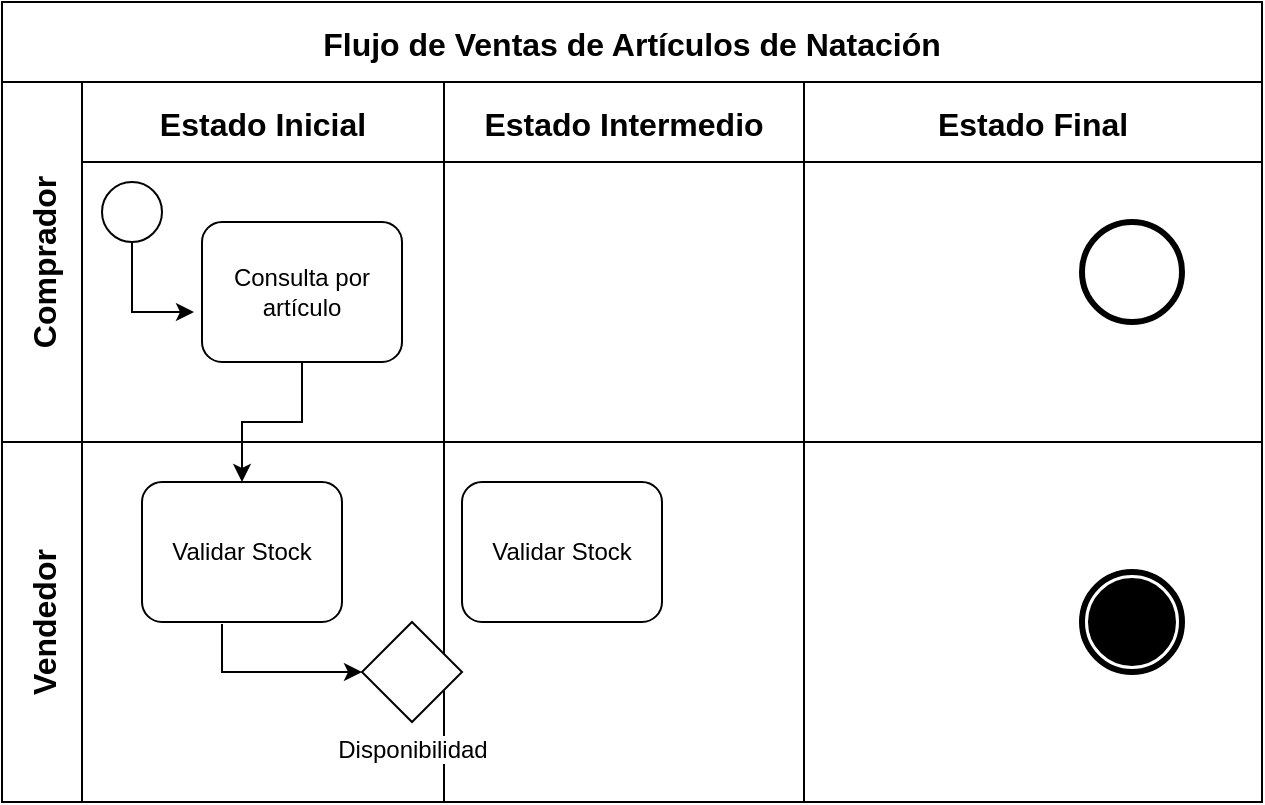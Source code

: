 <mxfile version="24.7.6">
  <diagram name="Venta" id="uZIWuDig2zUaR7RfT_NO">
    <mxGraphModel dx="880" dy="426" grid="1" gridSize="10" guides="1" tooltips="1" connect="1" arrows="1" fold="1" page="1" pageScale="1" pageWidth="827" pageHeight="1169" math="0" shadow="0">
      <root>
        <mxCell id="0" />
        <mxCell id="1" parent="0" />
        <mxCell id="lSOLlbwHumyx7aa0wNRr-1" value="Flujo de Ventas de Artículos de Natación" style="shape=table;childLayout=tableLayout;startSize=40;collapsible=0;recursiveResize=0;expand=0;fontSize=16;fontStyle=1" vertex="1" parent="1">
          <mxGeometry x="110" y="20" width="630" height="400" as="geometry" />
        </mxCell>
        <mxCell id="lSOLlbwHumyx7aa0wNRr-2" value="Comprador" style="shape=tableRow;horizontal=0;swimlaneHead=0;swimlaneBody=0;top=0;left=0;strokeColor=inherit;bottom=0;right=0;dropTarget=0;fontStyle=1;fillColor=none;points=[[0,0.5],[1,0.5]];portConstraint=eastwest;startSize=40;collapsible=0;recursiveResize=0;expand=0;fontSize=16;" vertex="1" parent="lSOLlbwHumyx7aa0wNRr-1">
          <mxGeometry y="40" width="630" height="180" as="geometry" />
        </mxCell>
        <mxCell id="lSOLlbwHumyx7aa0wNRr-3" value="Estado Inicial" style="swimlane;swimlaneHead=0;swimlaneBody=0;fontStyle=1;strokeColor=inherit;connectable=0;fillColor=none;startSize=40;collapsible=0;recursiveResize=0;expand=0;fontSize=16;" vertex="1" parent="lSOLlbwHumyx7aa0wNRr-2">
          <mxGeometry x="40" width="181" height="180" as="geometry">
            <mxRectangle width="181" height="180" as="alternateBounds" />
          </mxGeometry>
        </mxCell>
        <mxCell id="lSOLlbwHumyx7aa0wNRr-16" value="" style="points=[[0.145,0.145,0],[0.5,0,0],[0.855,0.145,0],[1,0.5,0],[0.855,0.855,0],[0.5,1,0],[0.145,0.855,0],[0,0.5,0]];shape=mxgraph.bpmn.event;html=1;verticalLabelPosition=bottom;labelBackgroundColor=#ffffff;verticalAlign=top;align=center;perimeter=ellipsePerimeter;outlineConnect=0;aspect=fixed;outline=standard;symbol=general;" vertex="1" parent="lSOLlbwHumyx7aa0wNRr-3">
          <mxGeometry x="10" y="50" width="30" height="30" as="geometry" />
        </mxCell>
        <mxCell id="lSOLlbwHumyx7aa0wNRr-17" value="Consulta por artí&lt;span style=&quot;background-color: initial;&quot;&gt;culo&lt;/span&gt;" style="rounded=1;whiteSpace=wrap;html=1;container=1;collapsible=0;absoluteArcSize=1;arcSize=20;childLayout=stackLayout;horizontal=1;horizontalStack=0;resizeParent=1;resizeParentMax=0;resizeLast=0;" vertex="1" parent="lSOLlbwHumyx7aa0wNRr-3">
          <mxGeometry x="60" y="70" width="100" height="70" as="geometry" />
        </mxCell>
        <mxCell id="lSOLlbwHumyx7aa0wNRr-20" style="edgeStyle=orthogonalEdgeStyle;rounded=0;orthogonalLoop=1;jettySize=auto;html=1;entryX=-0.04;entryY=0.643;entryDx=0;entryDy=0;entryPerimeter=0;exitX=0.5;exitY=1;exitDx=0;exitDy=0;exitPerimeter=0;" edge="1" parent="lSOLlbwHumyx7aa0wNRr-3" source="lSOLlbwHumyx7aa0wNRr-16" target="lSOLlbwHumyx7aa0wNRr-17">
          <mxGeometry relative="1" as="geometry" />
        </mxCell>
        <mxCell id="lSOLlbwHumyx7aa0wNRr-4" value="Estado Intermedio" style="swimlane;swimlaneHead=0;swimlaneBody=0;fontStyle=1;strokeColor=inherit;connectable=0;fillColor=none;startSize=40;collapsible=0;recursiveResize=0;expand=0;fontSize=16;" vertex="1" parent="lSOLlbwHumyx7aa0wNRr-2">
          <mxGeometry x="221" width="180" height="180" as="geometry">
            <mxRectangle width="180" height="180" as="alternateBounds" />
          </mxGeometry>
        </mxCell>
        <mxCell id="lSOLlbwHumyx7aa0wNRr-5" value="Estado Final" style="swimlane;swimlaneHead=0;swimlaneBody=0;fontStyle=1;strokeColor=inherit;connectable=0;fillColor=none;startSize=40;collapsible=0;recursiveResize=0;expand=0;fontSize=16;" vertex="1" parent="lSOLlbwHumyx7aa0wNRr-2">
          <mxGeometry x="401" width="229" height="180" as="geometry">
            <mxRectangle width="229" height="180" as="alternateBounds" />
          </mxGeometry>
        </mxCell>
        <mxCell id="lSOLlbwHumyx7aa0wNRr-15" value="" style="points=[[0.145,0.145,0],[0.5,0,0],[0.855,0.145,0],[1,0.5,0],[0.855,0.855,0],[0.5,1,0],[0.145,0.855,0],[0,0.5,0]];shape=mxgraph.bpmn.event;html=1;verticalLabelPosition=bottom;labelBackgroundColor=#ffffff;verticalAlign=top;align=center;perimeter=ellipsePerimeter;outlineConnect=0;aspect=fixed;outline=end;symbol=terminate2;" vertex="1" parent="lSOLlbwHumyx7aa0wNRr-5">
          <mxGeometry x="139" y="70" width="50" height="50" as="geometry" />
        </mxCell>
        <mxCell id="lSOLlbwHumyx7aa0wNRr-6" value="Vendedor" style="shape=tableRow;horizontal=0;swimlaneHead=0;swimlaneBody=0;top=0;left=0;strokeColor=inherit;bottom=0;right=0;dropTarget=0;fontStyle=1;fillColor=none;points=[[0,0.5],[1,0.5]];portConstraint=eastwest;startSize=40;collapsible=0;recursiveResize=0;expand=0;fontSize=16;" vertex="1" parent="lSOLlbwHumyx7aa0wNRr-1">
          <mxGeometry y="220" width="630" height="180" as="geometry" />
        </mxCell>
        <mxCell id="lSOLlbwHumyx7aa0wNRr-7" value="" style="swimlane;swimlaneHead=0;swimlaneBody=0;fontStyle=1;connectable=0;strokeColor=inherit;fillColor=none;startSize=0;collapsible=0;recursiveResize=0;expand=0;fontSize=16;" vertex="1" parent="lSOLlbwHumyx7aa0wNRr-6">
          <mxGeometry x="40" width="181" height="180" as="geometry">
            <mxRectangle width="181" height="180" as="alternateBounds" />
          </mxGeometry>
        </mxCell>
        <mxCell id="lSOLlbwHumyx7aa0wNRr-26" style="edgeStyle=orthogonalEdgeStyle;rounded=0;orthogonalLoop=1;jettySize=auto;html=1;exitX=0.4;exitY=1.014;exitDx=0;exitDy=0;exitPerimeter=0;" edge="1" parent="lSOLlbwHumyx7aa0wNRr-7" source="lSOLlbwHumyx7aa0wNRr-25" target="lSOLlbwHumyx7aa0wNRr-18">
          <mxGeometry relative="1" as="geometry" />
        </mxCell>
        <mxCell id="lSOLlbwHumyx7aa0wNRr-25" value="Validar Stock" style="rounded=1;whiteSpace=wrap;html=1;container=1;collapsible=0;absoluteArcSize=1;arcSize=20;childLayout=stackLayout;horizontal=1;horizontalStack=0;resizeParent=1;resizeParentMax=0;resizeLast=0;" vertex="1" parent="lSOLlbwHumyx7aa0wNRr-7">
          <mxGeometry x="30" y="20" width="100" height="70" as="geometry" />
        </mxCell>
        <mxCell id="lSOLlbwHumyx7aa0wNRr-18" value="Disponibilidad" style="points=[[0.25,0.25,0],[0.5,0,0],[0.75,0.25,0],[1,0.5,0],[0.75,0.75,0],[0.5,1,0],[0.25,0.75,0],[0,0.5,0]];shape=mxgraph.bpmn.gateway2;html=1;verticalLabelPosition=bottom;labelBackgroundColor=#ffffff;verticalAlign=top;align=center;perimeter=rhombusPerimeter;outlineConnect=0;outline=none;symbol=none;" vertex="1" parent="lSOLlbwHumyx7aa0wNRr-7">
          <mxGeometry x="140" y="90" width="50" height="50" as="geometry" />
        </mxCell>
        <mxCell id="lSOLlbwHumyx7aa0wNRr-8" value="" style="swimlane;swimlaneHead=0;swimlaneBody=0;fontStyle=1;connectable=0;strokeColor=inherit;fillColor=none;startSize=0;collapsible=0;recursiveResize=0;expand=0;fontSize=16;" vertex="1" parent="lSOLlbwHumyx7aa0wNRr-6">
          <mxGeometry x="221" width="180" height="180" as="geometry">
            <mxRectangle width="180" height="180" as="alternateBounds" />
          </mxGeometry>
        </mxCell>
        <mxCell id="lSOLlbwHumyx7aa0wNRr-27" value="Validar Stock" style="rounded=1;whiteSpace=wrap;html=1;container=1;collapsible=0;absoluteArcSize=1;arcSize=20;childLayout=stackLayout;horizontal=1;horizontalStack=0;resizeParent=1;resizeParentMax=0;resizeLast=0;" vertex="1" parent="lSOLlbwHumyx7aa0wNRr-8">
          <mxGeometry x="9" y="20" width="100" height="70" as="geometry" />
        </mxCell>
        <mxCell id="lSOLlbwHumyx7aa0wNRr-9" value="" style="swimlane;swimlaneHead=0;swimlaneBody=0;fontStyle=1;connectable=0;strokeColor=inherit;fillColor=none;startSize=0;collapsible=0;recursiveResize=0;expand=0;fontSize=16;" vertex="1" parent="lSOLlbwHumyx7aa0wNRr-6">
          <mxGeometry x="401" width="229" height="180" as="geometry">
            <mxRectangle width="229" height="180" as="alternateBounds" />
          </mxGeometry>
        </mxCell>
        <mxCell id="lSOLlbwHumyx7aa0wNRr-14" value="" style="points=[[0.145,0.145,0],[0.5,0,0],[0.855,0.145,0],[1,0.5,0],[0.855,0.855,0],[0.5,1,0],[0.145,0.855,0],[0,0.5,0]];shape=mxgraph.bpmn.event;html=1;verticalLabelPosition=bottom;labelBackgroundColor=#ffffff;verticalAlign=top;align=center;perimeter=ellipsePerimeter;outlineConnect=0;aspect=fixed;outline=end;symbol=terminate;" vertex="1" parent="lSOLlbwHumyx7aa0wNRr-9">
          <mxGeometry x="139" y="65" width="50" height="50" as="geometry" />
        </mxCell>
        <mxCell id="lSOLlbwHumyx7aa0wNRr-19" style="edgeStyle=orthogonalEdgeStyle;rounded=0;orthogonalLoop=1;jettySize=auto;html=1;" edge="1" parent="lSOLlbwHumyx7aa0wNRr-1" source="lSOLlbwHumyx7aa0wNRr-17" target="lSOLlbwHumyx7aa0wNRr-25">
          <mxGeometry relative="1" as="geometry" />
        </mxCell>
      </root>
    </mxGraphModel>
  </diagram>
</mxfile>
